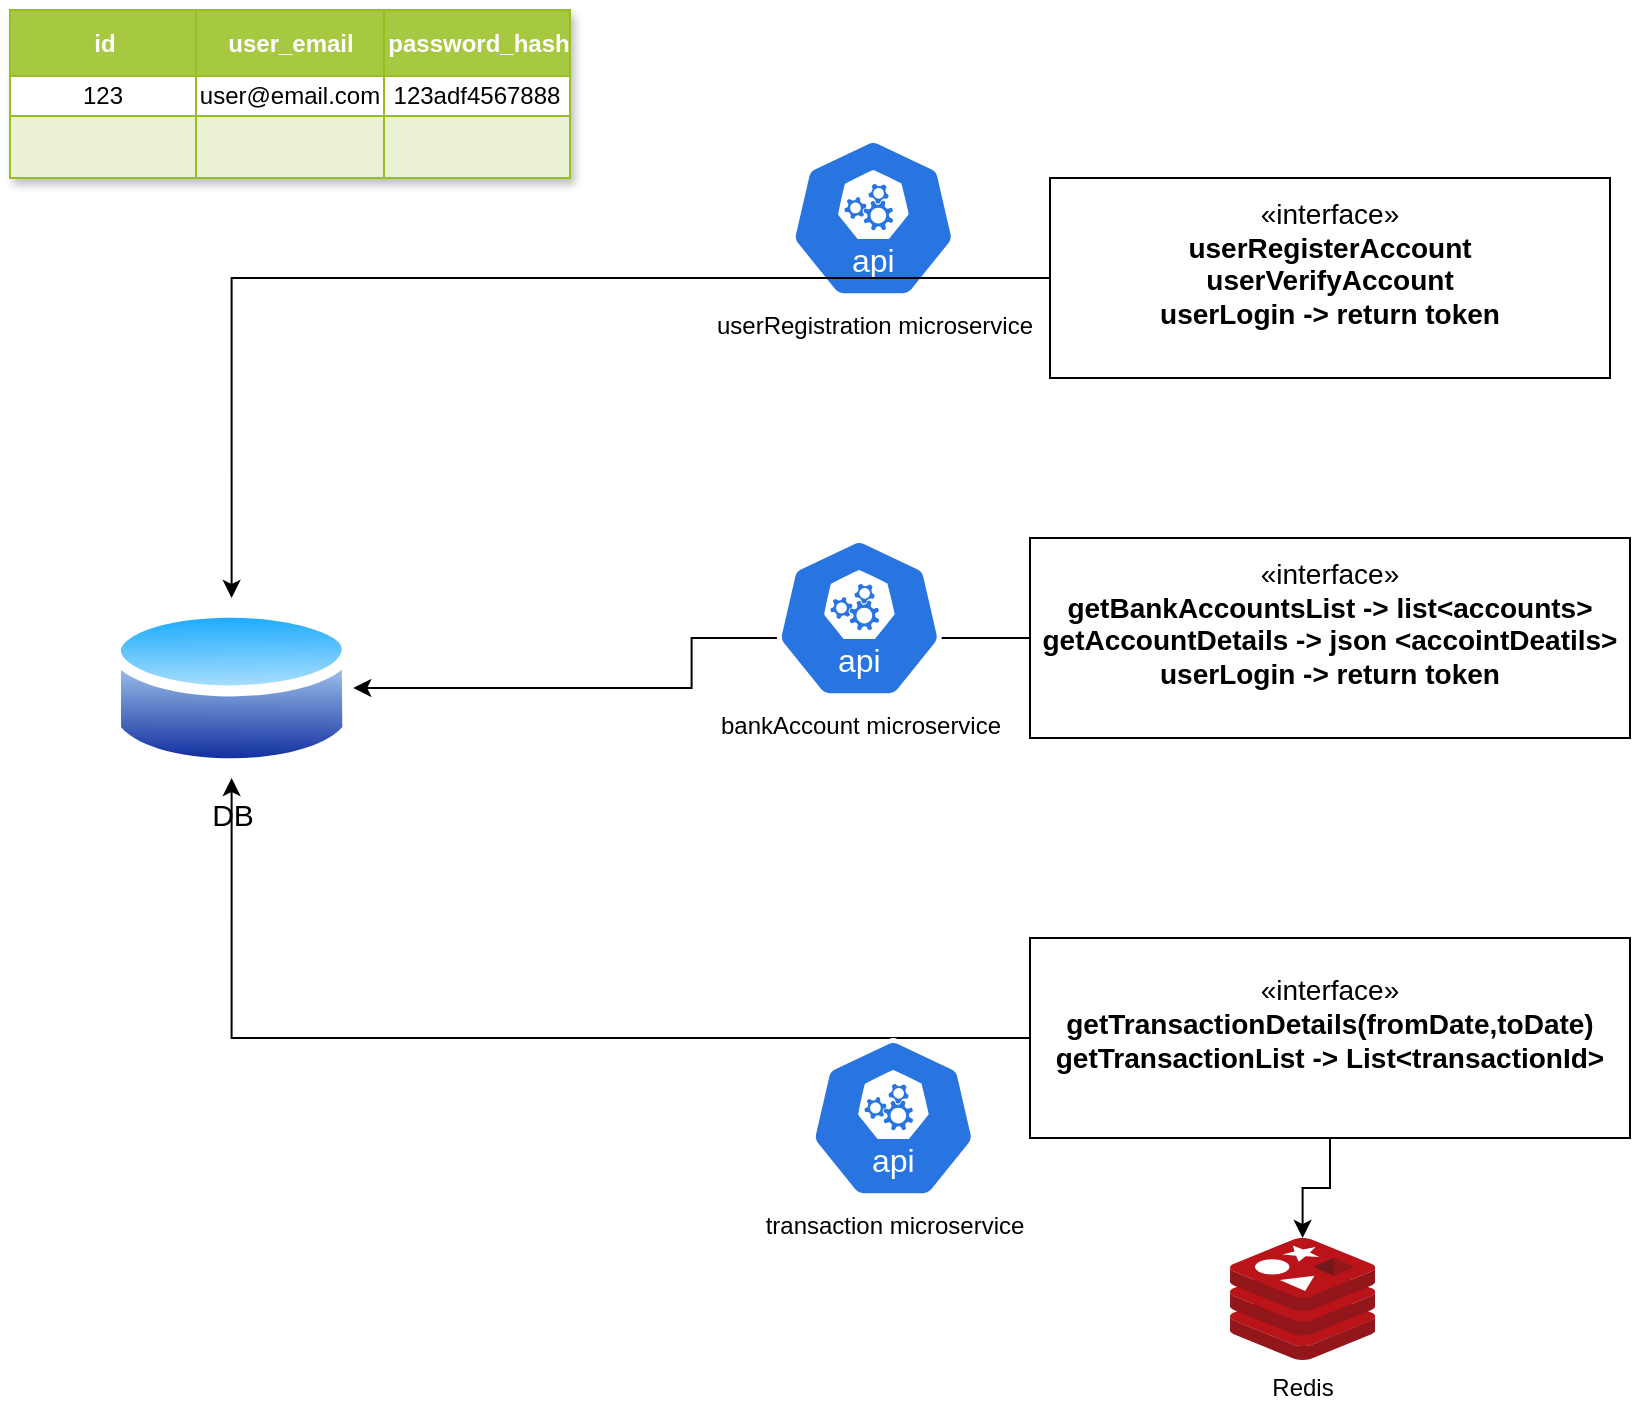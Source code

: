 <mxfile version="26.2.12">
  <diagram name="Page-1" id="P04iQsn40nOnHYt584Wb">
    <mxGraphModel dx="2278" dy="783" grid="1" gridSize="10" guides="1" tooltips="1" connect="1" arrows="1" fold="1" page="1" pageScale="1" pageWidth="850" pageHeight="1100" math="0" shadow="0">
      <root>
        <mxCell id="0" />
        <mxCell id="1" parent="0" />
        <mxCell id="qClTNM0V3BNYC2tbr2i5-1" value="&lt;font style=&quot;font-size: 15px;&quot;&gt;DB&lt;/font&gt;" style="image;aspect=fixed;perimeter=ellipsePerimeter;html=1;align=center;shadow=0;dashed=0;spacingTop=3;image=img/lib/active_directory/database.svg;" vertex="1" parent="1">
          <mxGeometry x="50" y="380" width="121.62" height="90" as="geometry" />
        </mxCell>
        <mxCell id="qClTNM0V3BNYC2tbr2i5-2" value="userRegistration microservice" style="aspect=fixed;sketch=0;html=1;dashed=0;whitespace=wrap;verticalLabelPosition=bottom;verticalAlign=top;fillColor=#2875E2;strokeColor=#ffffff;points=[[0.005,0.63,0],[0.1,0.2,0],[0.9,0.2,0],[0.5,0,0],[0.995,0.63,0],[0.72,0.99,0],[0.5,1,0],[0.28,0.99,0]];shape=mxgraph.kubernetes.icon2;kubernetesLabel=1;prIcon=api" vertex="1" parent="1">
          <mxGeometry x="390" y="150" width="83.33" height="80" as="geometry" />
        </mxCell>
        <mxCell id="qClTNM0V3BNYC2tbr2i5-35" style="edgeStyle=orthogonalEdgeStyle;rounded=0;orthogonalLoop=1;jettySize=auto;html=1;entryX=0.5;entryY=0;entryDx=0;entryDy=0;" edge="1" parent="1" source="qClTNM0V3BNYC2tbr2i5-3" target="qClTNM0V3BNYC2tbr2i5-1">
          <mxGeometry relative="1" as="geometry" />
        </mxCell>
        <mxCell id="qClTNM0V3BNYC2tbr2i5-3" value="&lt;font style=&quot;font-size: 14px;&quot;&gt;«interface»&lt;br&gt;&lt;/font&gt;&lt;b&gt;&lt;font style=&quot;font-size: 14px;&quot;&gt;userRegisterAccount&lt;br&gt;userVerifyAccount&lt;br&gt;userLogin -&amp;gt; return token&lt;br&gt;&lt;/font&gt;&lt;br&gt;&lt;/b&gt;" style="html=1;whiteSpace=wrap;" vertex="1" parent="1">
          <mxGeometry x="520" y="170" width="280" height="100" as="geometry" />
        </mxCell>
        <mxCell id="qClTNM0V3BNYC2tbr2i5-36" style="edgeStyle=orthogonalEdgeStyle;rounded=0;orthogonalLoop=1;jettySize=auto;html=1;entryX=1;entryY=0.5;entryDx=0;entryDy=0;" edge="1" parent="1" source="qClTNM0V3BNYC2tbr2i5-4" target="qClTNM0V3BNYC2tbr2i5-1">
          <mxGeometry relative="1" as="geometry" />
        </mxCell>
        <mxCell id="qClTNM0V3BNYC2tbr2i5-4" value="&lt;font style=&quot;font-size: 14px;&quot;&gt;«interface»&lt;br&gt;&lt;/font&gt;&lt;b&gt;&lt;font style=&quot;font-size: 14px;&quot;&gt;getBankAccountsList -&amp;gt; list&amp;lt;accounts&amp;gt;&lt;br&gt;getAccountDetails -&amp;gt; json &amp;lt;accointDeatils&amp;gt;&lt;br&gt;userLogin -&amp;gt; return token&lt;br&gt;&lt;/font&gt;&lt;br&gt;&lt;/b&gt;" style="html=1;whiteSpace=wrap;" vertex="1" parent="1">
          <mxGeometry x="510" y="350" width="300" height="100" as="geometry" />
        </mxCell>
        <mxCell id="qClTNM0V3BNYC2tbr2i5-33" style="edgeStyle=orthogonalEdgeStyle;rounded=0;orthogonalLoop=1;jettySize=auto;html=1;" edge="1" parent="1" source="qClTNM0V3BNYC2tbr2i5-5" target="qClTNM0V3BNYC2tbr2i5-1">
          <mxGeometry relative="1" as="geometry" />
        </mxCell>
        <mxCell id="qClTNM0V3BNYC2tbr2i5-34" style="edgeStyle=orthogonalEdgeStyle;rounded=0;orthogonalLoop=1;jettySize=auto;html=1;" edge="1" parent="1" source="qClTNM0V3BNYC2tbr2i5-5" target="qClTNM0V3BNYC2tbr2i5-27">
          <mxGeometry relative="1" as="geometry" />
        </mxCell>
        <mxCell id="qClTNM0V3BNYC2tbr2i5-5" value="&lt;font style=&quot;font-size: 14px;&quot;&gt;«interface»&lt;br&gt;&lt;/font&gt;&lt;b&gt;&lt;font style=&quot;font-size: 14px;&quot;&gt;getTransactionDetails(fromDate,toDate)&lt;br&gt;getTransactionList -&amp;gt; List&amp;lt;transactionId&amp;gt;&lt;br&gt;&lt;/font&gt;&lt;br&gt;&lt;/b&gt;" style="html=1;whiteSpace=wrap;" vertex="1" parent="1">
          <mxGeometry x="510" y="550" width="300" height="100" as="geometry" />
        </mxCell>
        <mxCell id="qClTNM0V3BNYC2tbr2i5-6" value="Assets" style="childLayout=tableLayout;recursiveResize=0;strokeColor=#98bf21;fillColor=#A7C942;shadow=1;" vertex="1" parent="1">
          <mxGeometry y="86" width="280" height="84" as="geometry" />
        </mxCell>
        <mxCell id="qClTNM0V3BNYC2tbr2i5-7" style="shape=tableRow;horizontal=0;startSize=0;swimlaneHead=0;swimlaneBody=0;top=0;left=0;bottom=0;right=0;dropTarget=0;collapsible=0;recursiveResize=0;expand=0;fontStyle=0;strokeColor=inherit;fillColor=#ffffff;" vertex="1" parent="qClTNM0V3BNYC2tbr2i5-6">
          <mxGeometry width="280" height="33" as="geometry" />
        </mxCell>
        <mxCell id="qClTNM0V3BNYC2tbr2i5-8" value="id" style="connectable=0;recursiveResize=0;strokeColor=inherit;fillColor=#A7C942;align=center;fontStyle=1;fontColor=#FFFFFF;html=1;" vertex="1" parent="qClTNM0V3BNYC2tbr2i5-7">
          <mxGeometry width="93" height="33" as="geometry">
            <mxRectangle width="93" height="33" as="alternateBounds" />
          </mxGeometry>
        </mxCell>
        <mxCell id="qClTNM0V3BNYC2tbr2i5-9" value="user_email" style="connectable=0;recursiveResize=0;strokeColor=inherit;fillColor=#A7C942;align=center;fontStyle=1;fontColor=#FFFFFF;html=1;" vertex="1" parent="qClTNM0V3BNYC2tbr2i5-7">
          <mxGeometry x="93" width="94" height="33" as="geometry">
            <mxRectangle width="94" height="33" as="alternateBounds" />
          </mxGeometry>
        </mxCell>
        <mxCell id="qClTNM0V3BNYC2tbr2i5-10" value="password_hash" style="connectable=0;recursiveResize=0;strokeColor=inherit;fillColor=#A7C942;align=center;fontStyle=1;fontColor=#FFFFFF;html=1;" vertex="1" parent="qClTNM0V3BNYC2tbr2i5-7">
          <mxGeometry x="187" width="93" height="33" as="geometry">
            <mxRectangle width="93" height="33" as="alternateBounds" />
          </mxGeometry>
        </mxCell>
        <mxCell id="qClTNM0V3BNYC2tbr2i5-11" value="" style="shape=tableRow;horizontal=0;startSize=0;swimlaneHead=0;swimlaneBody=0;top=0;left=0;bottom=0;right=0;dropTarget=0;collapsible=0;recursiveResize=0;expand=0;fontStyle=0;strokeColor=inherit;fillColor=#ffffff;" vertex="1" parent="qClTNM0V3BNYC2tbr2i5-6">
          <mxGeometry y="33" width="280" height="20" as="geometry" />
        </mxCell>
        <mxCell id="qClTNM0V3BNYC2tbr2i5-12" value="123" style="connectable=0;recursiveResize=0;strokeColor=inherit;fillColor=inherit;align=center;whiteSpace=wrap;html=1;" vertex="1" parent="qClTNM0V3BNYC2tbr2i5-11">
          <mxGeometry width="93" height="20" as="geometry">
            <mxRectangle width="93" height="20" as="alternateBounds" />
          </mxGeometry>
        </mxCell>
        <mxCell id="qClTNM0V3BNYC2tbr2i5-13" value="user@email.com" style="connectable=0;recursiveResize=0;strokeColor=inherit;fillColor=inherit;align=center;whiteSpace=wrap;html=1;" vertex="1" parent="qClTNM0V3BNYC2tbr2i5-11">
          <mxGeometry x="93" width="94" height="20" as="geometry">
            <mxRectangle width="94" height="20" as="alternateBounds" />
          </mxGeometry>
        </mxCell>
        <mxCell id="qClTNM0V3BNYC2tbr2i5-14" value="123adf4567888" style="connectable=0;recursiveResize=0;strokeColor=inherit;fillColor=inherit;align=center;whiteSpace=wrap;html=1;" vertex="1" parent="qClTNM0V3BNYC2tbr2i5-11">
          <mxGeometry x="187" width="93" height="20" as="geometry">
            <mxRectangle width="93" height="20" as="alternateBounds" />
          </mxGeometry>
        </mxCell>
        <mxCell id="qClTNM0V3BNYC2tbr2i5-15" value="" style="shape=tableRow;horizontal=0;startSize=0;swimlaneHead=0;swimlaneBody=0;top=0;left=0;bottom=0;right=0;dropTarget=0;collapsible=0;recursiveResize=0;expand=0;fontStyle=1;strokeColor=inherit;fillColor=#EAF2D3;" vertex="1" parent="qClTNM0V3BNYC2tbr2i5-6">
          <mxGeometry y="53" width="280" height="31" as="geometry" />
        </mxCell>
        <mxCell id="qClTNM0V3BNYC2tbr2i5-16" value="" style="connectable=0;recursiveResize=0;strokeColor=inherit;fillColor=inherit;whiteSpace=wrap;html=1;" vertex="1" parent="qClTNM0V3BNYC2tbr2i5-15">
          <mxGeometry width="93" height="31" as="geometry">
            <mxRectangle width="93" height="31" as="alternateBounds" />
          </mxGeometry>
        </mxCell>
        <mxCell id="qClTNM0V3BNYC2tbr2i5-17" value="" style="connectable=0;recursiveResize=0;strokeColor=inherit;fillColor=inherit;whiteSpace=wrap;html=1;" vertex="1" parent="qClTNM0V3BNYC2tbr2i5-15">
          <mxGeometry x="93" width="94" height="31" as="geometry">
            <mxRectangle width="94" height="31" as="alternateBounds" />
          </mxGeometry>
        </mxCell>
        <mxCell id="qClTNM0V3BNYC2tbr2i5-18" value="" style="connectable=0;recursiveResize=0;strokeColor=inherit;fillColor=inherit;whiteSpace=wrap;html=1;" vertex="1" parent="qClTNM0V3BNYC2tbr2i5-15">
          <mxGeometry x="187" width="93" height="31" as="geometry">
            <mxRectangle width="93" height="31" as="alternateBounds" />
          </mxGeometry>
        </mxCell>
        <mxCell id="qClTNM0V3BNYC2tbr2i5-27" value="Redis" style="image;sketch=0;aspect=fixed;html=1;points=[];align=center;fontSize=12;image=img/lib/mscae/Cache_Redis_Product.svg;" vertex="1" parent="1">
          <mxGeometry x="610" y="700" width="72.62" height="61" as="geometry" />
        </mxCell>
        <mxCell id="qClTNM0V3BNYC2tbr2i5-29" value="bankAccount microservice" style="aspect=fixed;sketch=0;html=1;dashed=0;whitespace=wrap;verticalLabelPosition=bottom;verticalAlign=top;fillColor=#2875E2;strokeColor=#ffffff;points=[[0.005,0.63,0],[0.1,0.2,0],[0.9,0.2,0],[0.5,0,0],[0.995,0.63,0],[0.72,0.99,0],[0.5,1,0],[0.28,0.99,0]];shape=mxgraph.kubernetes.icon2;kubernetesLabel=1;prIcon=api" vertex="1" parent="1">
          <mxGeometry x="383" y="350" width="83.33" height="80" as="geometry" />
        </mxCell>
        <mxCell id="qClTNM0V3BNYC2tbr2i5-30" value="transaction microservice" style="aspect=fixed;sketch=0;html=1;dashed=0;whitespace=wrap;verticalLabelPosition=bottom;verticalAlign=top;fillColor=#2875E2;strokeColor=#ffffff;points=[[0.005,0.63,0],[0.1,0.2,0],[0.9,0.2,0],[0.5,0,0],[0.995,0.63,0],[0.72,0.99,0],[0.5,1,0],[0.28,0.99,0]];shape=mxgraph.kubernetes.icon2;kubernetesLabel=1;prIcon=api" vertex="1" parent="1">
          <mxGeometry x="400" y="600" width="83.33" height="80" as="geometry" />
        </mxCell>
      </root>
    </mxGraphModel>
  </diagram>
</mxfile>

